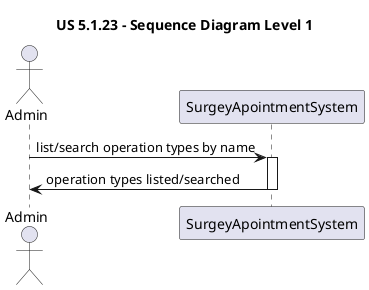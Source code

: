 ﻿@startuml

title US 5.1.23 - Sequence Diagram Level 1
actor Admin
participant SurgeyApointmentSystem

Admin -> SurgeyApointmentSystem : list/search operation types by name
activate SurgeyApointmentSystem

SurgeyApointmentSystem -> Admin : operation types listed/searched
deactivate SurgeyApointmentSystem
@enduml